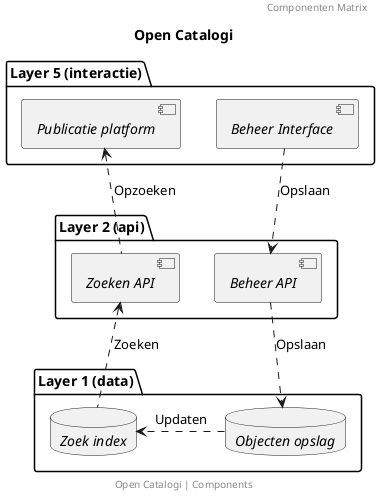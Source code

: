 @startuml
title: Open Catalogi
footer: Open Catalogi | Components
header: Componenten Matrix


package "Layer 5 (interactie)" {
 [//Publicatie platform//] as userUi
 [//Beheer Interface//] as adminUI
}


package "Layer 2 (api)" {
 [//Zoeken API//] as searchAPI
 [//Beheer API//] as beheerAPI
}

package "Layer 1 (data)" {
database "//Zoek index//" as elastic
database "//Objecten opslag//" as ORC
}

adminUI .down.> beheerAPI: Opslaan
userUi <.down. searchAPI: Opzoeken
beheerAPI .down.> ORC: Opslaan
searchAPI <.down. elastic: Zoeken
ORC .right.> elastic: Updaten
@enduml